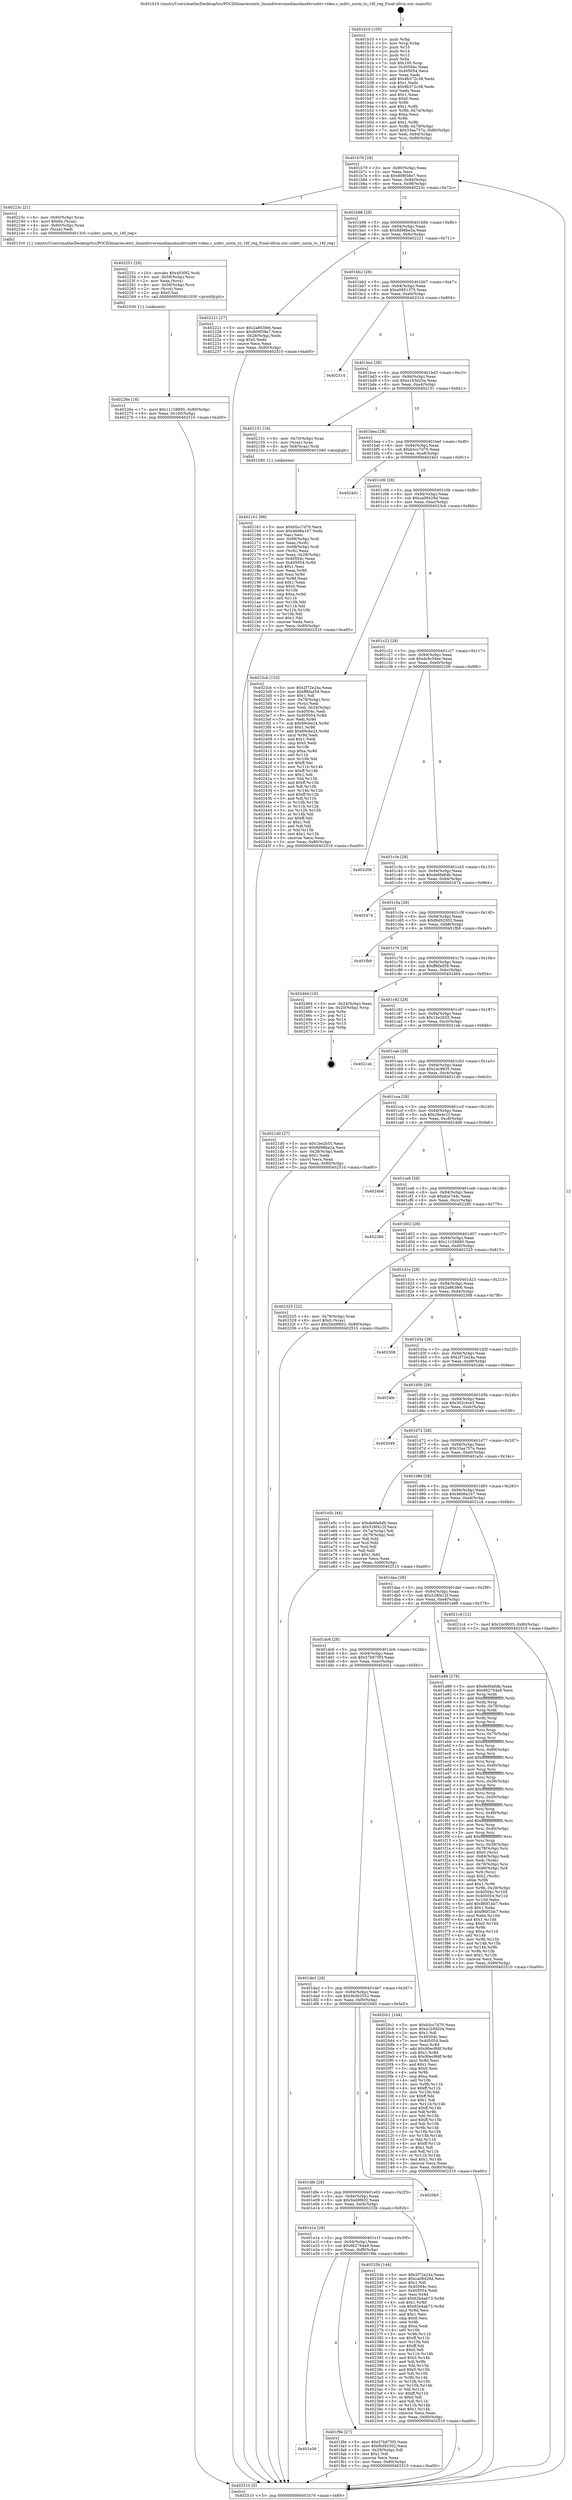 digraph "0x401b10" {
  label = "0x401b10 (/mnt/c/Users/mathe/Desktop/tcc/POCII/binaries/extr_linuxdriversmediausbusbtvusbtv-video.c_usbtv_norm_to_16f_reg_Final-ollvm.out::main(0))"
  labelloc = "t"
  node[shape=record]

  Entry [label="",width=0.3,height=0.3,shape=circle,fillcolor=black,style=filled]
  "0x401b79" [label="{
     0x401b79 [29]\l
     | [instrs]\l
     &nbsp;&nbsp;0x401b79 \<+3\>: mov -0x80(%rbp),%eax\l
     &nbsp;&nbsp;0x401b7c \<+2\>: mov %eax,%ecx\l
     &nbsp;&nbsp;0x401b7e \<+6\>: sub $0x809f38e7,%ecx\l
     &nbsp;&nbsp;0x401b84 \<+6\>: mov %eax,-0x94(%rbp)\l
     &nbsp;&nbsp;0x401b8a \<+6\>: mov %ecx,-0x98(%rbp)\l
     &nbsp;&nbsp;0x401b90 \<+6\>: je 000000000040223c \<main+0x72c\>\l
  }"]
  "0x40223c" [label="{
     0x40223c [21]\l
     | [instrs]\l
     &nbsp;&nbsp;0x40223c \<+4\>: mov -0x60(%rbp),%rax\l
     &nbsp;&nbsp;0x402240 \<+6\>: movl $0x64,(%rax)\l
     &nbsp;&nbsp;0x402246 \<+4\>: mov -0x60(%rbp),%rax\l
     &nbsp;&nbsp;0x40224a \<+2\>: mov (%rax),%edi\l
     &nbsp;&nbsp;0x40224c \<+5\>: call 00000000004013c0 \<usbtv_norm_to_16f_reg\>\l
     | [calls]\l
     &nbsp;&nbsp;0x4013c0 \{1\} (/mnt/c/Users/mathe/Desktop/tcc/POCII/binaries/extr_linuxdriversmediausbusbtvusbtv-video.c_usbtv_norm_to_16f_reg_Final-ollvm.out::usbtv_norm_to_16f_reg)\l
  }"]
  "0x401b96" [label="{
     0x401b96 [28]\l
     | [instrs]\l
     &nbsp;&nbsp;0x401b96 \<+5\>: jmp 0000000000401b9b \<main+0x8b\>\l
     &nbsp;&nbsp;0x401b9b \<+6\>: mov -0x94(%rbp),%eax\l
     &nbsp;&nbsp;0x401ba1 \<+5\>: sub $0x8d98be2a,%eax\l
     &nbsp;&nbsp;0x401ba6 \<+6\>: mov %eax,-0x9c(%rbp)\l
     &nbsp;&nbsp;0x401bac \<+6\>: je 0000000000402221 \<main+0x711\>\l
  }"]
  Exit [label="",width=0.3,height=0.3,shape=circle,fillcolor=black,style=filled,peripheries=2]
  "0x402221" [label="{
     0x402221 [27]\l
     | [instrs]\l
     &nbsp;&nbsp;0x402221 \<+5\>: mov $0x2a863fe6,%eax\l
     &nbsp;&nbsp;0x402226 \<+5\>: mov $0x809f38e7,%ecx\l
     &nbsp;&nbsp;0x40222b \<+3\>: mov -0x28(%rbp),%edx\l
     &nbsp;&nbsp;0x40222e \<+3\>: cmp $0x0,%edx\l
     &nbsp;&nbsp;0x402231 \<+3\>: cmove %ecx,%eax\l
     &nbsp;&nbsp;0x402234 \<+3\>: mov %eax,-0x80(%rbp)\l
     &nbsp;&nbsp;0x402237 \<+5\>: jmp 0000000000402510 \<main+0xa00\>\l
  }"]
  "0x401bb2" [label="{
     0x401bb2 [28]\l
     | [instrs]\l
     &nbsp;&nbsp;0x401bb2 \<+5\>: jmp 0000000000401bb7 \<main+0xa7\>\l
     &nbsp;&nbsp;0x401bb7 \<+6\>: mov -0x94(%rbp),%eax\l
     &nbsp;&nbsp;0x401bbd \<+5\>: sub $0xa0851375,%eax\l
     &nbsp;&nbsp;0x401bc2 \<+6\>: mov %eax,-0xa0(%rbp)\l
     &nbsp;&nbsp;0x401bc8 \<+6\>: je 0000000000402314 \<main+0x804\>\l
  }"]
  "0x40226e" [label="{
     0x40226e [18]\l
     | [instrs]\l
     &nbsp;&nbsp;0x40226e \<+7\>: movl $0x11158895,-0x80(%rbp)\l
     &nbsp;&nbsp;0x402275 \<+6\>: mov %eax,-0x100(%rbp)\l
     &nbsp;&nbsp;0x40227b \<+5\>: jmp 0000000000402510 \<main+0xa00\>\l
  }"]
  "0x402314" [label="{
     0x402314\l
  }", style=dashed]
  "0x401bce" [label="{
     0x401bce [28]\l
     | [instrs]\l
     &nbsp;&nbsp;0x401bce \<+5\>: jmp 0000000000401bd3 \<main+0xc3\>\l
     &nbsp;&nbsp;0x401bd3 \<+6\>: mov -0x94(%rbp),%eax\l
     &nbsp;&nbsp;0x401bd9 \<+5\>: sub $0xa1b5d20a,%eax\l
     &nbsp;&nbsp;0x401bde \<+6\>: mov %eax,-0xa4(%rbp)\l
     &nbsp;&nbsp;0x401be4 \<+6\>: je 0000000000402151 \<main+0x641\>\l
  }"]
  "0x402251" [label="{
     0x402251 [29]\l
     | [instrs]\l
     &nbsp;&nbsp;0x402251 \<+10\>: movabs $0x4030f2,%rdi\l
     &nbsp;&nbsp;0x40225b \<+4\>: mov -0x58(%rbp),%rcx\l
     &nbsp;&nbsp;0x40225f \<+2\>: mov %eax,(%rcx)\l
     &nbsp;&nbsp;0x402261 \<+4\>: mov -0x58(%rbp),%rcx\l
     &nbsp;&nbsp;0x402265 \<+2\>: mov (%rcx),%esi\l
     &nbsp;&nbsp;0x402267 \<+2\>: mov $0x0,%al\l
     &nbsp;&nbsp;0x402269 \<+5\>: call 0000000000401030 \<printf@plt\>\l
     | [calls]\l
     &nbsp;&nbsp;0x401030 \{1\} (unknown)\l
  }"]
  "0x402151" [label="{
     0x402151 [16]\l
     | [instrs]\l
     &nbsp;&nbsp;0x402151 \<+4\>: mov -0x70(%rbp),%rax\l
     &nbsp;&nbsp;0x402155 \<+3\>: mov (%rax),%rax\l
     &nbsp;&nbsp;0x402158 \<+4\>: mov 0x8(%rax),%rdi\l
     &nbsp;&nbsp;0x40215c \<+5\>: call 0000000000401040 \<atoi@plt\>\l
     | [calls]\l
     &nbsp;&nbsp;0x401040 \{1\} (unknown)\l
  }"]
  "0x401bea" [label="{
     0x401bea [28]\l
     | [instrs]\l
     &nbsp;&nbsp;0x401bea \<+5\>: jmp 0000000000401bef \<main+0xdf\>\l
     &nbsp;&nbsp;0x401bef \<+6\>: mov -0x94(%rbp),%eax\l
     &nbsp;&nbsp;0x401bf5 \<+5\>: sub $0xb5cc7d70,%eax\l
     &nbsp;&nbsp;0x401bfa \<+6\>: mov %eax,-0xa8(%rbp)\l
     &nbsp;&nbsp;0x401c00 \<+6\>: je 00000000004024d1 \<main+0x9c1\>\l
  }"]
  "0x402161" [label="{
     0x402161 [99]\l
     | [instrs]\l
     &nbsp;&nbsp;0x402161 \<+5\>: mov $0xb5cc7d70,%ecx\l
     &nbsp;&nbsp;0x402166 \<+5\>: mov $0x46d6a167,%edx\l
     &nbsp;&nbsp;0x40216b \<+2\>: xor %esi,%esi\l
     &nbsp;&nbsp;0x40216d \<+4\>: mov -0x68(%rbp),%rdi\l
     &nbsp;&nbsp;0x402171 \<+2\>: mov %eax,(%rdi)\l
     &nbsp;&nbsp;0x402173 \<+4\>: mov -0x68(%rbp),%rdi\l
     &nbsp;&nbsp;0x402177 \<+2\>: mov (%rdi),%eax\l
     &nbsp;&nbsp;0x402179 \<+3\>: mov %eax,-0x28(%rbp)\l
     &nbsp;&nbsp;0x40217c \<+7\>: mov 0x40504c,%eax\l
     &nbsp;&nbsp;0x402183 \<+8\>: mov 0x405054,%r8d\l
     &nbsp;&nbsp;0x40218b \<+3\>: sub $0x1,%esi\l
     &nbsp;&nbsp;0x40218e \<+3\>: mov %eax,%r9d\l
     &nbsp;&nbsp;0x402191 \<+3\>: add %esi,%r9d\l
     &nbsp;&nbsp;0x402194 \<+4\>: imul %r9d,%eax\l
     &nbsp;&nbsp;0x402198 \<+3\>: and $0x1,%eax\l
     &nbsp;&nbsp;0x40219b \<+3\>: cmp $0x0,%eax\l
     &nbsp;&nbsp;0x40219e \<+4\>: sete %r10b\l
     &nbsp;&nbsp;0x4021a2 \<+4\>: cmp $0xa,%r8d\l
     &nbsp;&nbsp;0x4021a6 \<+4\>: setl %r11b\l
     &nbsp;&nbsp;0x4021aa \<+3\>: mov %r10b,%bl\l
     &nbsp;&nbsp;0x4021ad \<+3\>: and %r11b,%bl\l
     &nbsp;&nbsp;0x4021b0 \<+3\>: xor %r11b,%r10b\l
     &nbsp;&nbsp;0x4021b3 \<+3\>: or %r10b,%bl\l
     &nbsp;&nbsp;0x4021b6 \<+3\>: test $0x1,%bl\l
     &nbsp;&nbsp;0x4021b9 \<+3\>: cmovne %edx,%ecx\l
     &nbsp;&nbsp;0x4021bc \<+3\>: mov %ecx,-0x80(%rbp)\l
     &nbsp;&nbsp;0x4021bf \<+5\>: jmp 0000000000402510 \<main+0xa00\>\l
  }"]
  "0x4024d1" [label="{
     0x4024d1\l
  }", style=dashed]
  "0x401c06" [label="{
     0x401c06 [28]\l
     | [instrs]\l
     &nbsp;&nbsp;0x401c06 \<+5\>: jmp 0000000000401c0b \<main+0xfb\>\l
     &nbsp;&nbsp;0x401c0b \<+6\>: mov -0x94(%rbp),%eax\l
     &nbsp;&nbsp;0x401c11 \<+5\>: sub $0xca08428d,%eax\l
     &nbsp;&nbsp;0x401c16 \<+6\>: mov %eax,-0xac(%rbp)\l
     &nbsp;&nbsp;0x401c1c \<+6\>: je 00000000004023cb \<main+0x8bb\>\l
  }"]
  "0x401e36" [label="{
     0x401e36\l
  }", style=dashed]
  "0x4023cb" [label="{
     0x4023cb [153]\l
     | [instrs]\l
     &nbsp;&nbsp;0x4023cb \<+5\>: mov $0x2f72e24a,%eax\l
     &nbsp;&nbsp;0x4023d0 \<+5\>: mov $0xff6fad59,%ecx\l
     &nbsp;&nbsp;0x4023d5 \<+2\>: mov $0x1,%dl\l
     &nbsp;&nbsp;0x4023d7 \<+4\>: mov -0x78(%rbp),%rsi\l
     &nbsp;&nbsp;0x4023db \<+2\>: mov (%rsi),%edi\l
     &nbsp;&nbsp;0x4023dd \<+3\>: mov %edi,-0x24(%rbp)\l
     &nbsp;&nbsp;0x4023e0 \<+7\>: mov 0x40504c,%edi\l
     &nbsp;&nbsp;0x4023e7 \<+8\>: mov 0x405054,%r8d\l
     &nbsp;&nbsp;0x4023ef \<+3\>: mov %edi,%r9d\l
     &nbsp;&nbsp;0x4023f2 \<+7\>: sub $0x69cbe24,%r9d\l
     &nbsp;&nbsp;0x4023f9 \<+4\>: sub $0x1,%r9d\l
     &nbsp;&nbsp;0x4023fd \<+7\>: add $0x69cbe24,%r9d\l
     &nbsp;&nbsp;0x402404 \<+4\>: imul %r9d,%edi\l
     &nbsp;&nbsp;0x402408 \<+3\>: and $0x1,%edi\l
     &nbsp;&nbsp;0x40240b \<+3\>: cmp $0x0,%edi\l
     &nbsp;&nbsp;0x40240e \<+4\>: sete %r10b\l
     &nbsp;&nbsp;0x402412 \<+4\>: cmp $0xa,%r8d\l
     &nbsp;&nbsp;0x402416 \<+4\>: setl %r11b\l
     &nbsp;&nbsp;0x40241a \<+3\>: mov %r10b,%bl\l
     &nbsp;&nbsp;0x40241d \<+3\>: xor $0xff,%bl\l
     &nbsp;&nbsp;0x402420 \<+3\>: mov %r11b,%r14b\l
     &nbsp;&nbsp;0x402423 \<+4\>: xor $0xff,%r14b\l
     &nbsp;&nbsp;0x402427 \<+3\>: xor $0x1,%dl\l
     &nbsp;&nbsp;0x40242a \<+3\>: mov %bl,%r15b\l
     &nbsp;&nbsp;0x40242d \<+4\>: and $0xff,%r15b\l
     &nbsp;&nbsp;0x402431 \<+3\>: and %dl,%r10b\l
     &nbsp;&nbsp;0x402434 \<+3\>: mov %r14b,%r12b\l
     &nbsp;&nbsp;0x402437 \<+4\>: and $0xff,%r12b\l
     &nbsp;&nbsp;0x40243b \<+3\>: and %dl,%r11b\l
     &nbsp;&nbsp;0x40243e \<+3\>: or %r10b,%r15b\l
     &nbsp;&nbsp;0x402441 \<+3\>: or %r11b,%r12b\l
     &nbsp;&nbsp;0x402444 \<+3\>: xor %r12b,%r15b\l
     &nbsp;&nbsp;0x402447 \<+3\>: or %r14b,%bl\l
     &nbsp;&nbsp;0x40244a \<+3\>: xor $0xff,%bl\l
     &nbsp;&nbsp;0x40244d \<+3\>: or $0x1,%dl\l
     &nbsp;&nbsp;0x402450 \<+2\>: and %dl,%bl\l
     &nbsp;&nbsp;0x402452 \<+3\>: or %bl,%r15b\l
     &nbsp;&nbsp;0x402455 \<+4\>: test $0x1,%r15b\l
     &nbsp;&nbsp;0x402459 \<+3\>: cmovne %ecx,%eax\l
     &nbsp;&nbsp;0x40245c \<+3\>: mov %eax,-0x80(%rbp)\l
     &nbsp;&nbsp;0x40245f \<+5\>: jmp 0000000000402510 \<main+0xa00\>\l
  }"]
  "0x401c22" [label="{
     0x401c22 [28]\l
     | [instrs]\l
     &nbsp;&nbsp;0x401c22 \<+5\>: jmp 0000000000401c27 \<main+0x117\>\l
     &nbsp;&nbsp;0x401c27 \<+6\>: mov -0x94(%rbp),%eax\l
     &nbsp;&nbsp;0x401c2d \<+5\>: sub $0xdc6c54ee,%eax\l
     &nbsp;&nbsp;0x401c32 \<+6\>: mov %eax,-0xb0(%rbp)\l
     &nbsp;&nbsp;0x401c38 \<+6\>: je 0000000000402206 \<main+0x6f6\>\l
  }"]
  "0x401f9e" [label="{
     0x401f9e [27]\l
     | [instrs]\l
     &nbsp;&nbsp;0x401f9e \<+5\>: mov $0x57b975f3,%eax\l
     &nbsp;&nbsp;0x401fa3 \<+5\>: mov $0xf6d92502,%ecx\l
     &nbsp;&nbsp;0x401fa8 \<+3\>: mov -0x29(%rbp),%dl\l
     &nbsp;&nbsp;0x401fab \<+3\>: test $0x1,%dl\l
     &nbsp;&nbsp;0x401fae \<+3\>: cmovne %ecx,%eax\l
     &nbsp;&nbsp;0x401fb1 \<+3\>: mov %eax,-0x80(%rbp)\l
     &nbsp;&nbsp;0x401fb4 \<+5\>: jmp 0000000000402510 \<main+0xa00\>\l
  }"]
  "0x402206" [label="{
     0x402206\l
  }", style=dashed]
  "0x401c3e" [label="{
     0x401c3e [28]\l
     | [instrs]\l
     &nbsp;&nbsp;0x401c3e \<+5\>: jmp 0000000000401c43 \<main+0x133\>\l
     &nbsp;&nbsp;0x401c43 \<+6\>: mov -0x94(%rbp),%eax\l
     &nbsp;&nbsp;0x401c49 \<+5\>: sub $0xde6fa6db,%eax\l
     &nbsp;&nbsp;0x401c4e \<+6\>: mov %eax,-0xb4(%rbp)\l
     &nbsp;&nbsp;0x401c54 \<+6\>: je 0000000000402474 \<main+0x964\>\l
  }"]
  "0x401e1a" [label="{
     0x401e1a [28]\l
     | [instrs]\l
     &nbsp;&nbsp;0x401e1a \<+5\>: jmp 0000000000401e1f \<main+0x30f\>\l
     &nbsp;&nbsp;0x401e1f \<+6\>: mov -0x94(%rbp),%eax\l
     &nbsp;&nbsp;0x401e25 \<+5\>: sub $0x662764a9,%eax\l
     &nbsp;&nbsp;0x401e2a \<+6\>: mov %eax,-0xf8(%rbp)\l
     &nbsp;&nbsp;0x401e30 \<+6\>: je 0000000000401f9e \<main+0x48e\>\l
  }"]
  "0x402474" [label="{
     0x402474\l
  }", style=dashed]
  "0x401c5a" [label="{
     0x401c5a [28]\l
     | [instrs]\l
     &nbsp;&nbsp;0x401c5a \<+5\>: jmp 0000000000401c5f \<main+0x14f\>\l
     &nbsp;&nbsp;0x401c5f \<+6\>: mov -0x94(%rbp),%eax\l
     &nbsp;&nbsp;0x401c65 \<+5\>: sub $0xf6d92502,%eax\l
     &nbsp;&nbsp;0x401c6a \<+6\>: mov %eax,-0xb8(%rbp)\l
     &nbsp;&nbsp;0x401c70 \<+6\>: je 0000000000401fb9 \<main+0x4a9\>\l
  }"]
  "0x40233b" [label="{
     0x40233b [144]\l
     | [instrs]\l
     &nbsp;&nbsp;0x40233b \<+5\>: mov $0x2f72e24a,%eax\l
     &nbsp;&nbsp;0x402340 \<+5\>: mov $0xca08428d,%ecx\l
     &nbsp;&nbsp;0x402345 \<+2\>: mov $0x1,%dl\l
     &nbsp;&nbsp;0x402347 \<+7\>: mov 0x40504c,%esi\l
     &nbsp;&nbsp;0x40234e \<+7\>: mov 0x405054,%edi\l
     &nbsp;&nbsp;0x402355 \<+3\>: mov %esi,%r8d\l
     &nbsp;&nbsp;0x402358 \<+7\>: add $0x62b4ab73,%r8d\l
     &nbsp;&nbsp;0x40235f \<+4\>: sub $0x1,%r8d\l
     &nbsp;&nbsp;0x402363 \<+7\>: sub $0x62b4ab73,%r8d\l
     &nbsp;&nbsp;0x40236a \<+4\>: imul %r8d,%esi\l
     &nbsp;&nbsp;0x40236e \<+3\>: and $0x1,%esi\l
     &nbsp;&nbsp;0x402371 \<+3\>: cmp $0x0,%esi\l
     &nbsp;&nbsp;0x402374 \<+4\>: sete %r9b\l
     &nbsp;&nbsp;0x402378 \<+3\>: cmp $0xa,%edi\l
     &nbsp;&nbsp;0x40237b \<+4\>: setl %r10b\l
     &nbsp;&nbsp;0x40237f \<+3\>: mov %r9b,%r11b\l
     &nbsp;&nbsp;0x402382 \<+4\>: xor $0xff,%r11b\l
     &nbsp;&nbsp;0x402386 \<+3\>: mov %r10b,%bl\l
     &nbsp;&nbsp;0x402389 \<+3\>: xor $0xff,%bl\l
     &nbsp;&nbsp;0x40238c \<+3\>: xor $0x0,%dl\l
     &nbsp;&nbsp;0x40238f \<+3\>: mov %r11b,%r14b\l
     &nbsp;&nbsp;0x402392 \<+4\>: and $0x0,%r14b\l
     &nbsp;&nbsp;0x402396 \<+3\>: and %dl,%r9b\l
     &nbsp;&nbsp;0x402399 \<+3\>: mov %bl,%r15b\l
     &nbsp;&nbsp;0x40239c \<+4\>: and $0x0,%r15b\l
     &nbsp;&nbsp;0x4023a0 \<+3\>: and %dl,%r10b\l
     &nbsp;&nbsp;0x4023a3 \<+3\>: or %r9b,%r14b\l
     &nbsp;&nbsp;0x4023a6 \<+3\>: or %r10b,%r15b\l
     &nbsp;&nbsp;0x4023a9 \<+3\>: xor %r15b,%r14b\l
     &nbsp;&nbsp;0x4023ac \<+3\>: or %bl,%r11b\l
     &nbsp;&nbsp;0x4023af \<+4\>: xor $0xff,%r11b\l
     &nbsp;&nbsp;0x4023b3 \<+3\>: or $0x0,%dl\l
     &nbsp;&nbsp;0x4023b6 \<+3\>: and %dl,%r11b\l
     &nbsp;&nbsp;0x4023b9 \<+3\>: or %r11b,%r14b\l
     &nbsp;&nbsp;0x4023bc \<+4\>: test $0x1,%r14b\l
     &nbsp;&nbsp;0x4023c0 \<+3\>: cmovne %ecx,%eax\l
     &nbsp;&nbsp;0x4023c3 \<+3\>: mov %eax,-0x80(%rbp)\l
     &nbsp;&nbsp;0x4023c6 \<+5\>: jmp 0000000000402510 \<main+0xa00\>\l
  }"]
  "0x401fb9" [label="{
     0x401fb9\l
  }", style=dashed]
  "0x401c76" [label="{
     0x401c76 [28]\l
     | [instrs]\l
     &nbsp;&nbsp;0x401c76 \<+5\>: jmp 0000000000401c7b \<main+0x16b\>\l
     &nbsp;&nbsp;0x401c7b \<+6\>: mov -0x94(%rbp),%eax\l
     &nbsp;&nbsp;0x401c81 \<+5\>: sub $0xff6fad59,%eax\l
     &nbsp;&nbsp;0x401c86 \<+6\>: mov %eax,-0xbc(%rbp)\l
     &nbsp;&nbsp;0x401c8c \<+6\>: je 0000000000402464 \<main+0x954\>\l
  }"]
  "0x401dfe" [label="{
     0x401dfe [28]\l
     | [instrs]\l
     &nbsp;&nbsp;0x401dfe \<+5\>: jmp 0000000000401e03 \<main+0x2f3\>\l
     &nbsp;&nbsp;0x401e03 \<+6\>: mov -0x94(%rbp),%eax\l
     &nbsp;&nbsp;0x401e09 \<+5\>: sub $0x5bd9f602,%eax\l
     &nbsp;&nbsp;0x401e0e \<+6\>: mov %eax,-0xf4(%rbp)\l
     &nbsp;&nbsp;0x401e14 \<+6\>: je 000000000040233b \<main+0x82b\>\l
  }"]
  "0x402464" [label="{
     0x402464 [16]\l
     | [instrs]\l
     &nbsp;&nbsp;0x402464 \<+3\>: mov -0x24(%rbp),%eax\l
     &nbsp;&nbsp;0x402467 \<+4\>: lea -0x20(%rbp),%rsp\l
     &nbsp;&nbsp;0x40246b \<+1\>: pop %rbx\l
     &nbsp;&nbsp;0x40246c \<+2\>: pop %r12\l
     &nbsp;&nbsp;0x40246e \<+2\>: pop %r14\l
     &nbsp;&nbsp;0x402470 \<+2\>: pop %r15\l
     &nbsp;&nbsp;0x402472 \<+1\>: pop %rbp\l
     &nbsp;&nbsp;0x402473 \<+1\>: ret\l
  }"]
  "0x401c92" [label="{
     0x401c92 [28]\l
     | [instrs]\l
     &nbsp;&nbsp;0x401c92 \<+5\>: jmp 0000000000401c97 \<main+0x187\>\l
     &nbsp;&nbsp;0x401c97 \<+6\>: mov -0x94(%rbp),%eax\l
     &nbsp;&nbsp;0x401c9d \<+5\>: sub $0x1be2b55,%eax\l
     &nbsp;&nbsp;0x401ca2 \<+6\>: mov %eax,-0xc0(%rbp)\l
     &nbsp;&nbsp;0x401ca8 \<+6\>: je 00000000004021eb \<main+0x6db\>\l
  }"]
  "0x4020b5" [label="{
     0x4020b5\l
  }", style=dashed]
  "0x4021eb" [label="{
     0x4021eb\l
  }", style=dashed]
  "0x401cae" [label="{
     0x401cae [28]\l
     | [instrs]\l
     &nbsp;&nbsp;0x401cae \<+5\>: jmp 0000000000401cb3 \<main+0x1a3\>\l
     &nbsp;&nbsp;0x401cb3 \<+6\>: mov -0x94(%rbp),%eax\l
     &nbsp;&nbsp;0x401cb9 \<+5\>: sub $0x24c9935,%eax\l
     &nbsp;&nbsp;0x401cbe \<+6\>: mov %eax,-0xc4(%rbp)\l
     &nbsp;&nbsp;0x401cc4 \<+6\>: je 00000000004021d0 \<main+0x6c0\>\l
  }"]
  "0x401de2" [label="{
     0x401de2 [28]\l
     | [instrs]\l
     &nbsp;&nbsp;0x401de2 \<+5\>: jmp 0000000000401de7 \<main+0x2d7\>\l
     &nbsp;&nbsp;0x401de7 \<+6\>: mov -0x94(%rbp),%eax\l
     &nbsp;&nbsp;0x401ded \<+5\>: sub $0x5b362552,%eax\l
     &nbsp;&nbsp;0x401df2 \<+6\>: mov %eax,-0xf0(%rbp)\l
     &nbsp;&nbsp;0x401df8 \<+6\>: je 00000000004020b5 \<main+0x5a5\>\l
  }"]
  "0x4021d0" [label="{
     0x4021d0 [27]\l
     | [instrs]\l
     &nbsp;&nbsp;0x4021d0 \<+5\>: mov $0x1be2b55,%eax\l
     &nbsp;&nbsp;0x4021d5 \<+5\>: mov $0x8d98be2a,%ecx\l
     &nbsp;&nbsp;0x4021da \<+3\>: mov -0x28(%rbp),%edx\l
     &nbsp;&nbsp;0x4021dd \<+3\>: cmp $0x1,%edx\l
     &nbsp;&nbsp;0x4021e0 \<+3\>: cmovl %ecx,%eax\l
     &nbsp;&nbsp;0x4021e3 \<+3\>: mov %eax,-0x80(%rbp)\l
     &nbsp;&nbsp;0x4021e6 \<+5\>: jmp 0000000000402510 \<main+0xa00\>\l
  }"]
  "0x401cca" [label="{
     0x401cca [28]\l
     | [instrs]\l
     &nbsp;&nbsp;0x401cca \<+5\>: jmp 0000000000401ccf \<main+0x1bf\>\l
     &nbsp;&nbsp;0x401ccf \<+6\>: mov -0x94(%rbp),%eax\l
     &nbsp;&nbsp;0x401cd5 \<+5\>: sub $0x28e4c1f,%eax\l
     &nbsp;&nbsp;0x401cda \<+6\>: mov %eax,-0xc8(%rbp)\l
     &nbsp;&nbsp;0x401ce0 \<+6\>: je 00000000004024b6 \<main+0x9a6\>\l
  }"]
  "0x4020c1" [label="{
     0x4020c1 [144]\l
     | [instrs]\l
     &nbsp;&nbsp;0x4020c1 \<+5\>: mov $0xb5cc7d70,%eax\l
     &nbsp;&nbsp;0x4020c6 \<+5\>: mov $0xa1b5d20a,%ecx\l
     &nbsp;&nbsp;0x4020cb \<+2\>: mov $0x1,%dl\l
     &nbsp;&nbsp;0x4020cd \<+7\>: mov 0x40504c,%esi\l
     &nbsp;&nbsp;0x4020d4 \<+7\>: mov 0x405054,%edi\l
     &nbsp;&nbsp;0x4020db \<+3\>: mov %esi,%r8d\l
     &nbsp;&nbsp;0x4020de \<+7\>: add $0x90ecf68f,%r8d\l
     &nbsp;&nbsp;0x4020e5 \<+4\>: sub $0x1,%r8d\l
     &nbsp;&nbsp;0x4020e9 \<+7\>: sub $0x90ecf68f,%r8d\l
     &nbsp;&nbsp;0x4020f0 \<+4\>: imul %r8d,%esi\l
     &nbsp;&nbsp;0x4020f4 \<+3\>: and $0x1,%esi\l
     &nbsp;&nbsp;0x4020f7 \<+3\>: cmp $0x0,%esi\l
     &nbsp;&nbsp;0x4020fa \<+4\>: sete %r9b\l
     &nbsp;&nbsp;0x4020fe \<+3\>: cmp $0xa,%edi\l
     &nbsp;&nbsp;0x402101 \<+4\>: setl %r10b\l
     &nbsp;&nbsp;0x402105 \<+3\>: mov %r9b,%r11b\l
     &nbsp;&nbsp;0x402108 \<+4\>: xor $0xff,%r11b\l
     &nbsp;&nbsp;0x40210c \<+3\>: mov %r10b,%bl\l
     &nbsp;&nbsp;0x40210f \<+3\>: xor $0xff,%bl\l
     &nbsp;&nbsp;0x402112 \<+3\>: xor $0x1,%dl\l
     &nbsp;&nbsp;0x402115 \<+3\>: mov %r11b,%r14b\l
     &nbsp;&nbsp;0x402118 \<+4\>: and $0xff,%r14b\l
     &nbsp;&nbsp;0x40211c \<+3\>: and %dl,%r9b\l
     &nbsp;&nbsp;0x40211f \<+3\>: mov %bl,%r15b\l
     &nbsp;&nbsp;0x402122 \<+4\>: and $0xff,%r15b\l
     &nbsp;&nbsp;0x402126 \<+3\>: and %dl,%r10b\l
     &nbsp;&nbsp;0x402129 \<+3\>: or %r9b,%r14b\l
     &nbsp;&nbsp;0x40212c \<+3\>: or %r10b,%r15b\l
     &nbsp;&nbsp;0x40212f \<+3\>: xor %r15b,%r14b\l
     &nbsp;&nbsp;0x402132 \<+3\>: or %bl,%r11b\l
     &nbsp;&nbsp;0x402135 \<+4\>: xor $0xff,%r11b\l
     &nbsp;&nbsp;0x402139 \<+3\>: or $0x1,%dl\l
     &nbsp;&nbsp;0x40213c \<+3\>: and %dl,%r11b\l
     &nbsp;&nbsp;0x40213f \<+3\>: or %r11b,%r14b\l
     &nbsp;&nbsp;0x402142 \<+4\>: test $0x1,%r14b\l
     &nbsp;&nbsp;0x402146 \<+3\>: cmovne %ecx,%eax\l
     &nbsp;&nbsp;0x402149 \<+3\>: mov %eax,-0x80(%rbp)\l
     &nbsp;&nbsp;0x40214c \<+5\>: jmp 0000000000402510 \<main+0xa00\>\l
  }"]
  "0x4024b6" [label="{
     0x4024b6\l
  }", style=dashed]
  "0x401ce6" [label="{
     0x401ce6 [28]\l
     | [instrs]\l
     &nbsp;&nbsp;0x401ce6 \<+5\>: jmp 0000000000401ceb \<main+0x1db\>\l
     &nbsp;&nbsp;0x401ceb \<+6\>: mov -0x94(%rbp),%eax\l
     &nbsp;&nbsp;0x401cf1 \<+5\>: sub $0xdce7d4c,%eax\l
     &nbsp;&nbsp;0x401cf6 \<+6\>: mov %eax,-0xcc(%rbp)\l
     &nbsp;&nbsp;0x401cfc \<+6\>: je 0000000000402280 \<main+0x770\>\l
  }"]
  "0x401dc6" [label="{
     0x401dc6 [28]\l
     | [instrs]\l
     &nbsp;&nbsp;0x401dc6 \<+5\>: jmp 0000000000401dcb \<main+0x2bb\>\l
     &nbsp;&nbsp;0x401dcb \<+6\>: mov -0x94(%rbp),%eax\l
     &nbsp;&nbsp;0x401dd1 \<+5\>: sub $0x57b975f3,%eax\l
     &nbsp;&nbsp;0x401dd6 \<+6\>: mov %eax,-0xec(%rbp)\l
     &nbsp;&nbsp;0x401ddc \<+6\>: je 00000000004020c1 \<main+0x5b1\>\l
  }"]
  "0x402280" [label="{
     0x402280\l
  }", style=dashed]
  "0x401d02" [label="{
     0x401d02 [28]\l
     | [instrs]\l
     &nbsp;&nbsp;0x401d02 \<+5\>: jmp 0000000000401d07 \<main+0x1f7\>\l
     &nbsp;&nbsp;0x401d07 \<+6\>: mov -0x94(%rbp),%eax\l
     &nbsp;&nbsp;0x401d0d \<+5\>: sub $0x11158895,%eax\l
     &nbsp;&nbsp;0x401d12 \<+6\>: mov %eax,-0xd0(%rbp)\l
     &nbsp;&nbsp;0x401d18 \<+6\>: je 0000000000402325 \<main+0x815\>\l
  }"]
  "0x401e88" [label="{
     0x401e88 [278]\l
     | [instrs]\l
     &nbsp;&nbsp;0x401e88 \<+5\>: mov $0xde6fa6db,%eax\l
     &nbsp;&nbsp;0x401e8d \<+5\>: mov $0x662764a9,%ecx\l
     &nbsp;&nbsp;0x401e92 \<+3\>: mov %rsp,%rdx\l
     &nbsp;&nbsp;0x401e95 \<+4\>: add $0xfffffffffffffff0,%rdx\l
     &nbsp;&nbsp;0x401e99 \<+3\>: mov %rdx,%rsp\l
     &nbsp;&nbsp;0x401e9c \<+4\>: mov %rdx,-0x78(%rbp)\l
     &nbsp;&nbsp;0x401ea0 \<+3\>: mov %rsp,%rdx\l
     &nbsp;&nbsp;0x401ea3 \<+4\>: add $0xfffffffffffffff0,%rdx\l
     &nbsp;&nbsp;0x401ea7 \<+3\>: mov %rdx,%rsp\l
     &nbsp;&nbsp;0x401eaa \<+3\>: mov %rsp,%rsi\l
     &nbsp;&nbsp;0x401ead \<+4\>: add $0xfffffffffffffff0,%rsi\l
     &nbsp;&nbsp;0x401eb1 \<+3\>: mov %rsi,%rsp\l
     &nbsp;&nbsp;0x401eb4 \<+4\>: mov %rsi,-0x70(%rbp)\l
     &nbsp;&nbsp;0x401eb8 \<+3\>: mov %rsp,%rsi\l
     &nbsp;&nbsp;0x401ebb \<+4\>: add $0xfffffffffffffff0,%rsi\l
     &nbsp;&nbsp;0x401ebf \<+3\>: mov %rsi,%rsp\l
     &nbsp;&nbsp;0x401ec2 \<+4\>: mov %rsi,-0x68(%rbp)\l
     &nbsp;&nbsp;0x401ec6 \<+3\>: mov %rsp,%rsi\l
     &nbsp;&nbsp;0x401ec9 \<+4\>: add $0xfffffffffffffff0,%rsi\l
     &nbsp;&nbsp;0x401ecd \<+3\>: mov %rsi,%rsp\l
     &nbsp;&nbsp;0x401ed0 \<+4\>: mov %rsi,-0x60(%rbp)\l
     &nbsp;&nbsp;0x401ed4 \<+3\>: mov %rsp,%rsi\l
     &nbsp;&nbsp;0x401ed7 \<+4\>: add $0xfffffffffffffff0,%rsi\l
     &nbsp;&nbsp;0x401edb \<+3\>: mov %rsi,%rsp\l
     &nbsp;&nbsp;0x401ede \<+4\>: mov %rsi,-0x58(%rbp)\l
     &nbsp;&nbsp;0x401ee2 \<+3\>: mov %rsp,%rsi\l
     &nbsp;&nbsp;0x401ee5 \<+4\>: add $0xfffffffffffffff0,%rsi\l
     &nbsp;&nbsp;0x401ee9 \<+3\>: mov %rsi,%rsp\l
     &nbsp;&nbsp;0x401eec \<+4\>: mov %rsi,-0x50(%rbp)\l
     &nbsp;&nbsp;0x401ef0 \<+3\>: mov %rsp,%rsi\l
     &nbsp;&nbsp;0x401ef3 \<+4\>: add $0xfffffffffffffff0,%rsi\l
     &nbsp;&nbsp;0x401ef7 \<+3\>: mov %rsi,%rsp\l
     &nbsp;&nbsp;0x401efa \<+4\>: mov %rsi,-0x48(%rbp)\l
     &nbsp;&nbsp;0x401efe \<+3\>: mov %rsp,%rsi\l
     &nbsp;&nbsp;0x401f01 \<+4\>: add $0xfffffffffffffff0,%rsi\l
     &nbsp;&nbsp;0x401f05 \<+3\>: mov %rsi,%rsp\l
     &nbsp;&nbsp;0x401f08 \<+4\>: mov %rsi,-0x40(%rbp)\l
     &nbsp;&nbsp;0x401f0c \<+3\>: mov %rsp,%rsi\l
     &nbsp;&nbsp;0x401f0f \<+4\>: add $0xfffffffffffffff0,%rsi\l
     &nbsp;&nbsp;0x401f13 \<+3\>: mov %rsi,%rsp\l
     &nbsp;&nbsp;0x401f16 \<+4\>: mov %rsi,-0x38(%rbp)\l
     &nbsp;&nbsp;0x401f1a \<+4\>: mov -0x78(%rbp),%rsi\l
     &nbsp;&nbsp;0x401f1e \<+6\>: movl $0x0,(%rsi)\l
     &nbsp;&nbsp;0x401f24 \<+6\>: mov -0x84(%rbp),%edi\l
     &nbsp;&nbsp;0x401f2a \<+2\>: mov %edi,(%rdx)\l
     &nbsp;&nbsp;0x401f2c \<+4\>: mov -0x70(%rbp),%rsi\l
     &nbsp;&nbsp;0x401f30 \<+7\>: mov -0x90(%rbp),%r8\l
     &nbsp;&nbsp;0x401f37 \<+3\>: mov %r8,(%rsi)\l
     &nbsp;&nbsp;0x401f3a \<+3\>: cmpl $0x2,(%rdx)\l
     &nbsp;&nbsp;0x401f3d \<+4\>: setne %r9b\l
     &nbsp;&nbsp;0x401f41 \<+4\>: and $0x1,%r9b\l
     &nbsp;&nbsp;0x401f45 \<+4\>: mov %r9b,-0x29(%rbp)\l
     &nbsp;&nbsp;0x401f49 \<+8\>: mov 0x40504c,%r10d\l
     &nbsp;&nbsp;0x401f51 \<+8\>: mov 0x405054,%r11d\l
     &nbsp;&nbsp;0x401f59 \<+3\>: mov %r10d,%ebx\l
     &nbsp;&nbsp;0x401f5c \<+6\>: add $0xf80f1bb7,%ebx\l
     &nbsp;&nbsp;0x401f62 \<+3\>: sub $0x1,%ebx\l
     &nbsp;&nbsp;0x401f65 \<+6\>: sub $0xf80f1bb7,%ebx\l
     &nbsp;&nbsp;0x401f6b \<+4\>: imul %ebx,%r10d\l
     &nbsp;&nbsp;0x401f6f \<+4\>: and $0x1,%r10d\l
     &nbsp;&nbsp;0x401f73 \<+4\>: cmp $0x0,%r10d\l
     &nbsp;&nbsp;0x401f77 \<+4\>: sete %r9b\l
     &nbsp;&nbsp;0x401f7b \<+4\>: cmp $0xa,%r11d\l
     &nbsp;&nbsp;0x401f7f \<+4\>: setl %r14b\l
     &nbsp;&nbsp;0x401f83 \<+3\>: mov %r9b,%r15b\l
     &nbsp;&nbsp;0x401f86 \<+3\>: and %r14b,%r15b\l
     &nbsp;&nbsp;0x401f89 \<+3\>: xor %r14b,%r9b\l
     &nbsp;&nbsp;0x401f8c \<+3\>: or %r9b,%r15b\l
     &nbsp;&nbsp;0x401f8f \<+4\>: test $0x1,%r15b\l
     &nbsp;&nbsp;0x401f93 \<+3\>: cmovne %ecx,%eax\l
     &nbsp;&nbsp;0x401f96 \<+3\>: mov %eax,-0x80(%rbp)\l
     &nbsp;&nbsp;0x401f99 \<+5\>: jmp 0000000000402510 \<main+0xa00\>\l
  }"]
  "0x402325" [label="{
     0x402325 [22]\l
     | [instrs]\l
     &nbsp;&nbsp;0x402325 \<+4\>: mov -0x78(%rbp),%rax\l
     &nbsp;&nbsp;0x402329 \<+6\>: movl $0x0,(%rax)\l
     &nbsp;&nbsp;0x40232f \<+7\>: movl $0x5bd9f602,-0x80(%rbp)\l
     &nbsp;&nbsp;0x402336 \<+5\>: jmp 0000000000402510 \<main+0xa00\>\l
  }"]
  "0x401d1e" [label="{
     0x401d1e [28]\l
     | [instrs]\l
     &nbsp;&nbsp;0x401d1e \<+5\>: jmp 0000000000401d23 \<main+0x213\>\l
     &nbsp;&nbsp;0x401d23 \<+6\>: mov -0x94(%rbp),%eax\l
     &nbsp;&nbsp;0x401d29 \<+5\>: sub $0x2a863fe6,%eax\l
     &nbsp;&nbsp;0x401d2e \<+6\>: mov %eax,-0xd4(%rbp)\l
     &nbsp;&nbsp;0x401d34 \<+6\>: je 0000000000402308 \<main+0x7f8\>\l
  }"]
  "0x401daa" [label="{
     0x401daa [28]\l
     | [instrs]\l
     &nbsp;&nbsp;0x401daa \<+5\>: jmp 0000000000401daf \<main+0x29f\>\l
     &nbsp;&nbsp;0x401daf \<+6\>: mov -0x94(%rbp),%eax\l
     &nbsp;&nbsp;0x401db5 \<+5\>: sub $0x528f412f,%eax\l
     &nbsp;&nbsp;0x401dba \<+6\>: mov %eax,-0xe8(%rbp)\l
     &nbsp;&nbsp;0x401dc0 \<+6\>: je 0000000000401e88 \<main+0x378\>\l
  }"]
  "0x402308" [label="{
     0x402308\l
  }", style=dashed]
  "0x401d3a" [label="{
     0x401d3a [28]\l
     | [instrs]\l
     &nbsp;&nbsp;0x401d3a \<+5\>: jmp 0000000000401d3f \<main+0x22f\>\l
     &nbsp;&nbsp;0x401d3f \<+6\>: mov -0x94(%rbp),%eax\l
     &nbsp;&nbsp;0x401d45 \<+5\>: sub $0x2f72e24a,%eax\l
     &nbsp;&nbsp;0x401d4a \<+6\>: mov %eax,-0xd8(%rbp)\l
     &nbsp;&nbsp;0x401d50 \<+6\>: je 00000000004024fe \<main+0x9ee\>\l
  }"]
  "0x4021c4" [label="{
     0x4021c4 [12]\l
     | [instrs]\l
     &nbsp;&nbsp;0x4021c4 \<+7\>: movl $0x24c9935,-0x80(%rbp)\l
     &nbsp;&nbsp;0x4021cb \<+5\>: jmp 0000000000402510 \<main+0xa00\>\l
  }"]
  "0x4024fe" [label="{
     0x4024fe\l
  }", style=dashed]
  "0x401d56" [label="{
     0x401d56 [28]\l
     | [instrs]\l
     &nbsp;&nbsp;0x401d56 \<+5\>: jmp 0000000000401d5b \<main+0x24b\>\l
     &nbsp;&nbsp;0x401d5b \<+6\>: mov -0x94(%rbp),%eax\l
     &nbsp;&nbsp;0x401d61 \<+5\>: sub $0x302c4ce3,%eax\l
     &nbsp;&nbsp;0x401d66 \<+6\>: mov %eax,-0xdc(%rbp)\l
     &nbsp;&nbsp;0x401d6c \<+6\>: je 0000000000402049 \<main+0x539\>\l
  }"]
  "0x401b10" [label="{
     0x401b10 [105]\l
     | [instrs]\l
     &nbsp;&nbsp;0x401b10 \<+1\>: push %rbp\l
     &nbsp;&nbsp;0x401b11 \<+3\>: mov %rsp,%rbp\l
     &nbsp;&nbsp;0x401b14 \<+2\>: push %r15\l
     &nbsp;&nbsp;0x401b16 \<+2\>: push %r14\l
     &nbsp;&nbsp;0x401b18 \<+2\>: push %r12\l
     &nbsp;&nbsp;0x401b1a \<+1\>: push %rbx\l
     &nbsp;&nbsp;0x401b1b \<+7\>: sub $0x100,%rsp\l
     &nbsp;&nbsp;0x401b22 \<+7\>: mov 0x40504c,%eax\l
     &nbsp;&nbsp;0x401b29 \<+7\>: mov 0x405054,%ecx\l
     &nbsp;&nbsp;0x401b30 \<+2\>: mov %eax,%edx\l
     &nbsp;&nbsp;0x401b32 \<+6\>: add $0x9b372c38,%edx\l
     &nbsp;&nbsp;0x401b38 \<+3\>: sub $0x1,%edx\l
     &nbsp;&nbsp;0x401b3b \<+6\>: sub $0x9b372c38,%edx\l
     &nbsp;&nbsp;0x401b41 \<+3\>: imul %edx,%eax\l
     &nbsp;&nbsp;0x401b44 \<+3\>: and $0x1,%eax\l
     &nbsp;&nbsp;0x401b47 \<+3\>: cmp $0x0,%eax\l
     &nbsp;&nbsp;0x401b4a \<+4\>: sete %r8b\l
     &nbsp;&nbsp;0x401b4e \<+4\>: and $0x1,%r8b\l
     &nbsp;&nbsp;0x401b52 \<+4\>: mov %r8b,-0x7a(%rbp)\l
     &nbsp;&nbsp;0x401b56 \<+3\>: cmp $0xa,%ecx\l
     &nbsp;&nbsp;0x401b59 \<+4\>: setl %r8b\l
     &nbsp;&nbsp;0x401b5d \<+4\>: and $0x1,%r8b\l
     &nbsp;&nbsp;0x401b61 \<+4\>: mov %r8b,-0x79(%rbp)\l
     &nbsp;&nbsp;0x401b65 \<+7\>: movl $0x33aa757a,-0x80(%rbp)\l
     &nbsp;&nbsp;0x401b6c \<+6\>: mov %edi,-0x84(%rbp)\l
     &nbsp;&nbsp;0x401b72 \<+7\>: mov %rsi,-0x90(%rbp)\l
  }"]
  "0x402049" [label="{
     0x402049\l
  }", style=dashed]
  "0x401d72" [label="{
     0x401d72 [28]\l
     | [instrs]\l
     &nbsp;&nbsp;0x401d72 \<+5\>: jmp 0000000000401d77 \<main+0x267\>\l
     &nbsp;&nbsp;0x401d77 \<+6\>: mov -0x94(%rbp),%eax\l
     &nbsp;&nbsp;0x401d7d \<+5\>: sub $0x33aa757a,%eax\l
     &nbsp;&nbsp;0x401d82 \<+6\>: mov %eax,-0xe0(%rbp)\l
     &nbsp;&nbsp;0x401d88 \<+6\>: je 0000000000401e5c \<main+0x34c\>\l
  }"]
  "0x402510" [label="{
     0x402510 [5]\l
     | [instrs]\l
     &nbsp;&nbsp;0x402510 \<+5\>: jmp 0000000000401b79 \<main+0x69\>\l
  }"]
  "0x401e5c" [label="{
     0x401e5c [44]\l
     | [instrs]\l
     &nbsp;&nbsp;0x401e5c \<+5\>: mov $0xde6fa6db,%eax\l
     &nbsp;&nbsp;0x401e61 \<+5\>: mov $0x528f412f,%ecx\l
     &nbsp;&nbsp;0x401e66 \<+3\>: mov -0x7a(%rbp),%dl\l
     &nbsp;&nbsp;0x401e69 \<+4\>: mov -0x79(%rbp),%sil\l
     &nbsp;&nbsp;0x401e6d \<+3\>: mov %dl,%dil\l
     &nbsp;&nbsp;0x401e70 \<+3\>: and %sil,%dil\l
     &nbsp;&nbsp;0x401e73 \<+3\>: xor %sil,%dl\l
     &nbsp;&nbsp;0x401e76 \<+3\>: or %dl,%dil\l
     &nbsp;&nbsp;0x401e79 \<+4\>: test $0x1,%dil\l
     &nbsp;&nbsp;0x401e7d \<+3\>: cmovne %ecx,%eax\l
     &nbsp;&nbsp;0x401e80 \<+3\>: mov %eax,-0x80(%rbp)\l
     &nbsp;&nbsp;0x401e83 \<+5\>: jmp 0000000000402510 \<main+0xa00\>\l
  }"]
  "0x401d8e" [label="{
     0x401d8e [28]\l
     | [instrs]\l
     &nbsp;&nbsp;0x401d8e \<+5\>: jmp 0000000000401d93 \<main+0x283\>\l
     &nbsp;&nbsp;0x401d93 \<+6\>: mov -0x94(%rbp),%eax\l
     &nbsp;&nbsp;0x401d99 \<+5\>: sub $0x46d6a167,%eax\l
     &nbsp;&nbsp;0x401d9e \<+6\>: mov %eax,-0xe4(%rbp)\l
     &nbsp;&nbsp;0x401da4 \<+6\>: je 00000000004021c4 \<main+0x6b4\>\l
  }"]
  Entry -> "0x401b10" [label=" 1"]
  "0x401b79" -> "0x40223c" [label=" 1"]
  "0x401b79" -> "0x401b96" [label=" 12"]
  "0x402464" -> Exit [label=" 1"]
  "0x401b96" -> "0x402221" [label=" 1"]
  "0x401b96" -> "0x401bb2" [label=" 11"]
  "0x4023cb" -> "0x402510" [label=" 1"]
  "0x401bb2" -> "0x402314" [label=" 0"]
  "0x401bb2" -> "0x401bce" [label=" 11"]
  "0x40233b" -> "0x402510" [label=" 1"]
  "0x401bce" -> "0x402151" [label=" 1"]
  "0x401bce" -> "0x401bea" [label=" 10"]
  "0x402325" -> "0x402510" [label=" 1"]
  "0x401bea" -> "0x4024d1" [label=" 0"]
  "0x401bea" -> "0x401c06" [label=" 10"]
  "0x40226e" -> "0x402510" [label=" 1"]
  "0x401c06" -> "0x4023cb" [label=" 1"]
  "0x401c06" -> "0x401c22" [label=" 9"]
  "0x402251" -> "0x40226e" [label=" 1"]
  "0x401c22" -> "0x402206" [label=" 0"]
  "0x401c22" -> "0x401c3e" [label=" 9"]
  "0x40223c" -> "0x402251" [label=" 1"]
  "0x401c3e" -> "0x402474" [label=" 0"]
  "0x401c3e" -> "0x401c5a" [label=" 9"]
  "0x4021d0" -> "0x402510" [label=" 1"]
  "0x401c5a" -> "0x401fb9" [label=" 0"]
  "0x401c5a" -> "0x401c76" [label=" 9"]
  "0x4021c4" -> "0x402510" [label=" 1"]
  "0x401c76" -> "0x402464" [label=" 1"]
  "0x401c76" -> "0x401c92" [label=" 8"]
  "0x402151" -> "0x402161" [label=" 1"]
  "0x401c92" -> "0x4021eb" [label=" 0"]
  "0x401c92" -> "0x401cae" [label=" 8"]
  "0x4020c1" -> "0x402510" [label=" 1"]
  "0x401cae" -> "0x4021d0" [label=" 1"]
  "0x401cae" -> "0x401cca" [label=" 7"]
  "0x401e1a" -> "0x401e36" [label=" 0"]
  "0x401cca" -> "0x4024b6" [label=" 0"]
  "0x401cca" -> "0x401ce6" [label=" 7"]
  "0x401e1a" -> "0x401f9e" [label=" 1"]
  "0x401ce6" -> "0x402280" [label=" 0"]
  "0x401ce6" -> "0x401d02" [label=" 7"]
  "0x401dfe" -> "0x40233b" [label=" 1"]
  "0x401d02" -> "0x402325" [label=" 1"]
  "0x401d02" -> "0x401d1e" [label=" 6"]
  "0x402161" -> "0x402510" [label=" 1"]
  "0x401d1e" -> "0x402308" [label=" 0"]
  "0x401d1e" -> "0x401d3a" [label=" 6"]
  "0x401de2" -> "0x4020b5" [label=" 0"]
  "0x401d3a" -> "0x4024fe" [label=" 0"]
  "0x401d3a" -> "0x401d56" [label=" 6"]
  "0x401f9e" -> "0x402510" [label=" 1"]
  "0x401d56" -> "0x402049" [label=" 0"]
  "0x401d56" -> "0x401d72" [label=" 6"]
  "0x401dc6" -> "0x4020c1" [label=" 1"]
  "0x401d72" -> "0x401e5c" [label=" 1"]
  "0x401d72" -> "0x401d8e" [label=" 5"]
  "0x401e5c" -> "0x402510" [label=" 1"]
  "0x401b10" -> "0x401b79" [label=" 1"]
  "0x402510" -> "0x401b79" [label=" 12"]
  "0x401dc6" -> "0x401de2" [label=" 2"]
  "0x401d8e" -> "0x4021c4" [label=" 1"]
  "0x401d8e" -> "0x401daa" [label=" 4"]
  "0x401de2" -> "0x401dfe" [label=" 2"]
  "0x401daa" -> "0x401e88" [label=" 1"]
  "0x401daa" -> "0x401dc6" [label=" 3"]
  "0x401dfe" -> "0x401e1a" [label=" 1"]
  "0x401e88" -> "0x402510" [label=" 1"]
  "0x402221" -> "0x402510" [label=" 1"]
}
